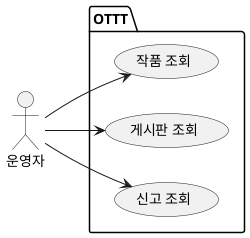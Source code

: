 @startuml
left to right direction
actor 운영자 as g

package OTTT {
  usecase "작품 조회" as UC1
  usecase "게시판 조회" as UC2
  usecase "신고 조회" as UC3
}

g --> UC1
g --> UC2
g --> UC3
@enduml
